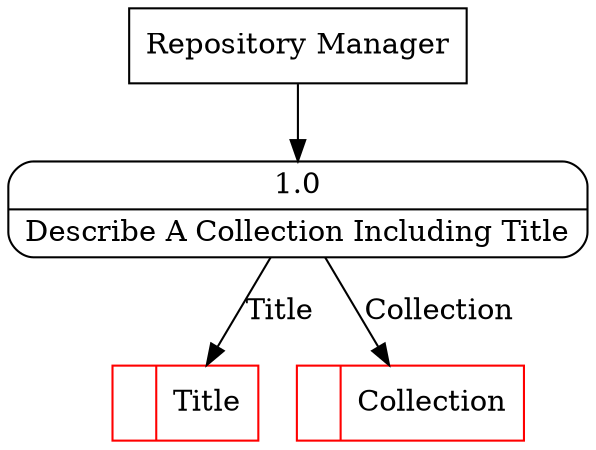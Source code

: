 digraph dfd2{ 
node[shape=record]
200 [label="<f0>  |<f1> Title " color=red];
201 [label="<f0>  |<f1> Collection " color=red];
202 [label="Repository Manager" shape=box];
203 [label="{<f0> 1.0|<f1> Describe A Collection Including Title }" shape=Mrecord];
202 -> 203
203 -> 201 [label="Collection"]
203 -> 200 [label="Title"]
}